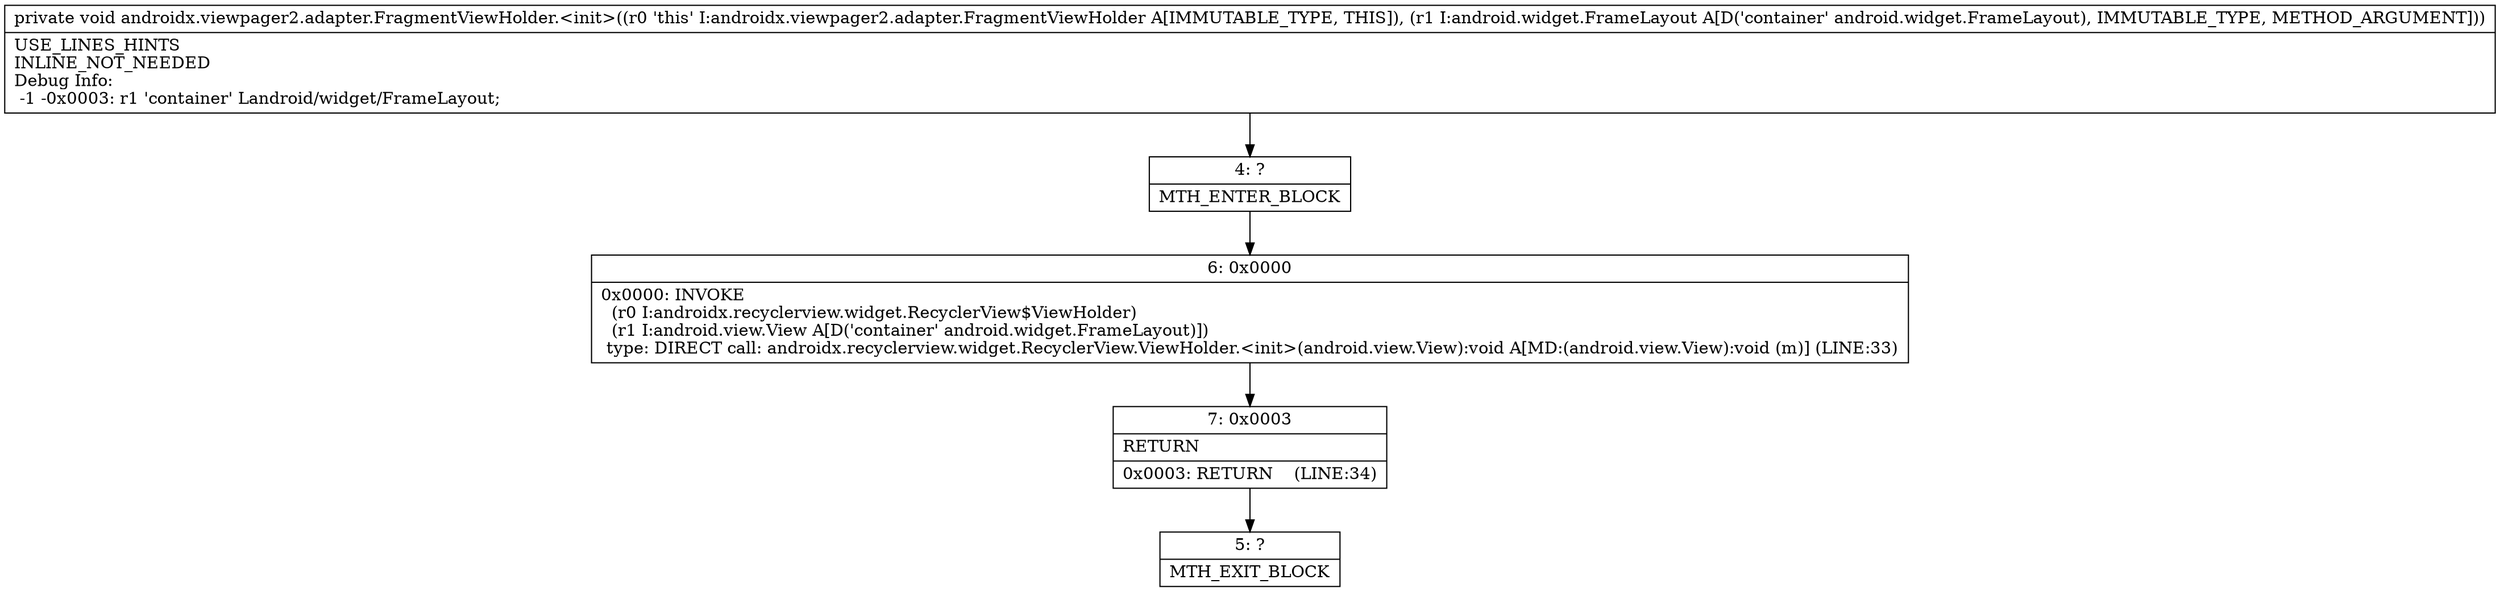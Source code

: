 digraph "CFG forandroidx.viewpager2.adapter.FragmentViewHolder.\<init\>(Landroid\/widget\/FrameLayout;)V" {
Node_4 [shape=record,label="{4\:\ ?|MTH_ENTER_BLOCK\l}"];
Node_6 [shape=record,label="{6\:\ 0x0000|0x0000: INVOKE  \l  (r0 I:androidx.recyclerview.widget.RecyclerView$ViewHolder)\l  (r1 I:android.view.View A[D('container' android.widget.FrameLayout)])\l type: DIRECT call: androidx.recyclerview.widget.RecyclerView.ViewHolder.\<init\>(android.view.View):void A[MD:(android.view.View):void (m)] (LINE:33)\l}"];
Node_7 [shape=record,label="{7\:\ 0x0003|RETURN\l|0x0003: RETURN    (LINE:34)\l}"];
Node_5 [shape=record,label="{5\:\ ?|MTH_EXIT_BLOCK\l}"];
MethodNode[shape=record,label="{private void androidx.viewpager2.adapter.FragmentViewHolder.\<init\>((r0 'this' I:androidx.viewpager2.adapter.FragmentViewHolder A[IMMUTABLE_TYPE, THIS]), (r1 I:android.widget.FrameLayout A[D('container' android.widget.FrameLayout), IMMUTABLE_TYPE, METHOD_ARGUMENT]))  | USE_LINES_HINTS\lINLINE_NOT_NEEDED\lDebug Info:\l  \-1 \-0x0003: r1 'container' Landroid\/widget\/FrameLayout;\l}"];
MethodNode -> Node_4;Node_4 -> Node_6;
Node_6 -> Node_7;
Node_7 -> Node_5;
}

